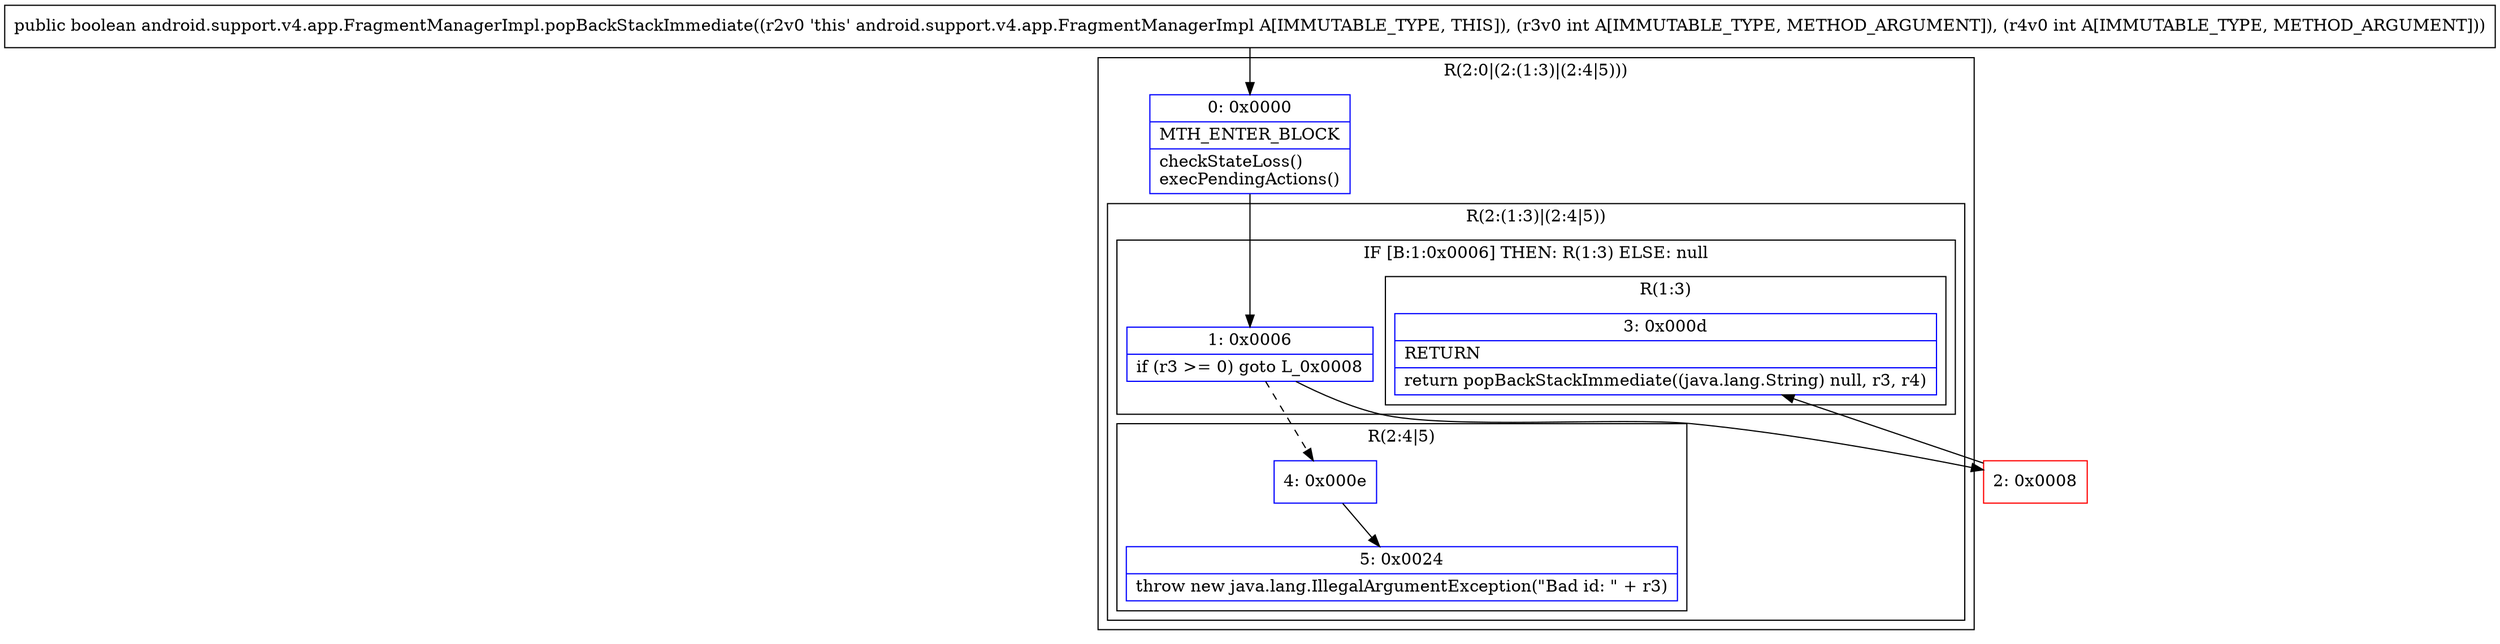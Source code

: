 digraph "CFG forandroid.support.v4.app.FragmentManagerImpl.popBackStackImmediate(II)Z" {
subgraph cluster_Region_384355959 {
label = "R(2:0|(2:(1:3)|(2:4|5)))";
node [shape=record,color=blue];
Node_0 [shape=record,label="{0\:\ 0x0000|MTH_ENTER_BLOCK\l|checkStateLoss()\lexecPendingActions()\l}"];
subgraph cluster_Region_1217769537 {
label = "R(2:(1:3)|(2:4|5))";
node [shape=record,color=blue];
subgraph cluster_IfRegion_1527521291 {
label = "IF [B:1:0x0006] THEN: R(1:3) ELSE: null";
node [shape=record,color=blue];
Node_1 [shape=record,label="{1\:\ 0x0006|if (r3 \>= 0) goto L_0x0008\l}"];
subgraph cluster_Region_311672534 {
label = "R(1:3)";
node [shape=record,color=blue];
Node_3 [shape=record,label="{3\:\ 0x000d|RETURN\l|return popBackStackImmediate((java.lang.String) null, r3, r4)\l}"];
}
}
subgraph cluster_Region_1121468805 {
label = "R(2:4|5)";
node [shape=record,color=blue];
Node_4 [shape=record,label="{4\:\ 0x000e}"];
Node_5 [shape=record,label="{5\:\ 0x0024|throw new java.lang.IllegalArgumentException(\"Bad id: \" + r3)\l}"];
}
}
}
Node_2 [shape=record,color=red,label="{2\:\ 0x0008}"];
MethodNode[shape=record,label="{public boolean android.support.v4.app.FragmentManagerImpl.popBackStackImmediate((r2v0 'this' android.support.v4.app.FragmentManagerImpl A[IMMUTABLE_TYPE, THIS]), (r3v0 int A[IMMUTABLE_TYPE, METHOD_ARGUMENT]), (r4v0 int A[IMMUTABLE_TYPE, METHOD_ARGUMENT])) }"];
MethodNode -> Node_0;
Node_0 -> Node_1;
Node_1 -> Node_2;
Node_1 -> Node_4[style=dashed];
Node_4 -> Node_5;
Node_2 -> Node_3;
}


